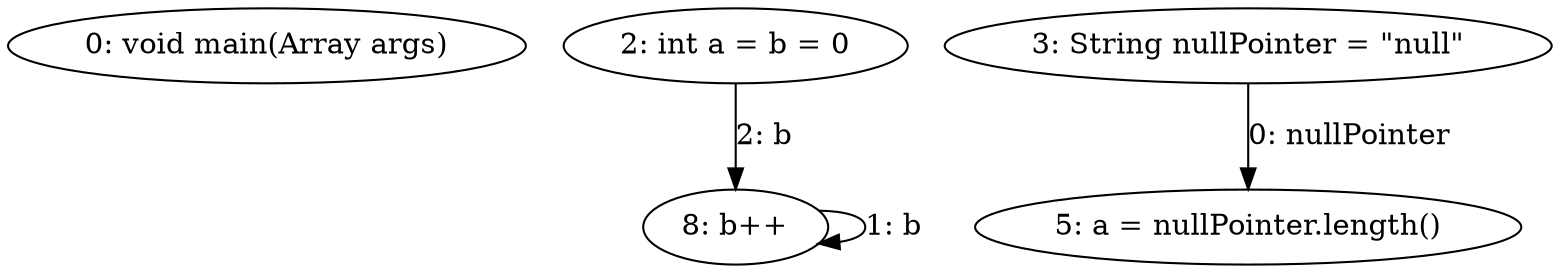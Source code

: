 digraph G {
  1 [ label="0: void main(Array args)" ];
  2 [ label="2: int a = b = 0" ];
  3 [ label="3: String nullPointer = \"null\"" ];
  4 [ label="5: a = nullPointer.length()" ];
  5 [ label="8: b++" ];
  3 -> 4 [ label="0: nullPointer" ];
  5 -> 5 [ label="1: b" ];
  2 -> 5 [ label="2: b" ];
}

